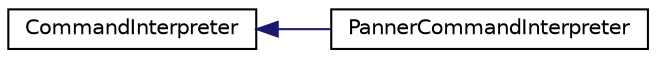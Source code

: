 digraph "Graphical Class Hierarchy"
{
  edge [fontname="Helvetica",fontsize="10",labelfontname="Helvetica",labelfontsize="10"];
  node [fontname="Helvetica",fontsize="10",shape=record];
  rankdir="LR";
  Node1 [label="CommandInterpreter",height=0.2,width=0.4,color="black", fillcolor="white", style="filled",URL="$classCommandInterpreter.html"];
  Node1 -> Node2 [dir="back",color="midnightblue",fontsize="10",style="solid",fontname="Helvetica"];
  Node2 [label="PannerCommandInterpreter",height=0.2,width=0.4,color="black", fillcolor="white", style="filled",URL="$classPannerCommandInterpreter.html"];
}
